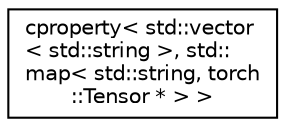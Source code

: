 digraph "Graphical Class Hierarchy"
{
 // INTERACTIVE_SVG=YES
 // LATEX_PDF_SIZE
  edge [fontname="Helvetica",fontsize="10",labelfontname="Helvetica",labelfontsize="10"];
  node [fontname="Helvetica",fontsize="10",shape=record];
  rankdir="LR";
  Node0 [label="cproperty\< std::vector\l\< std::string \>, std::\lmap\< std::string, torch\l::Tensor * \> \>",height=0.2,width=0.4,color="black", fillcolor="white", style="filled",URL="$classcproperty.html",tooltip=" "];
}
